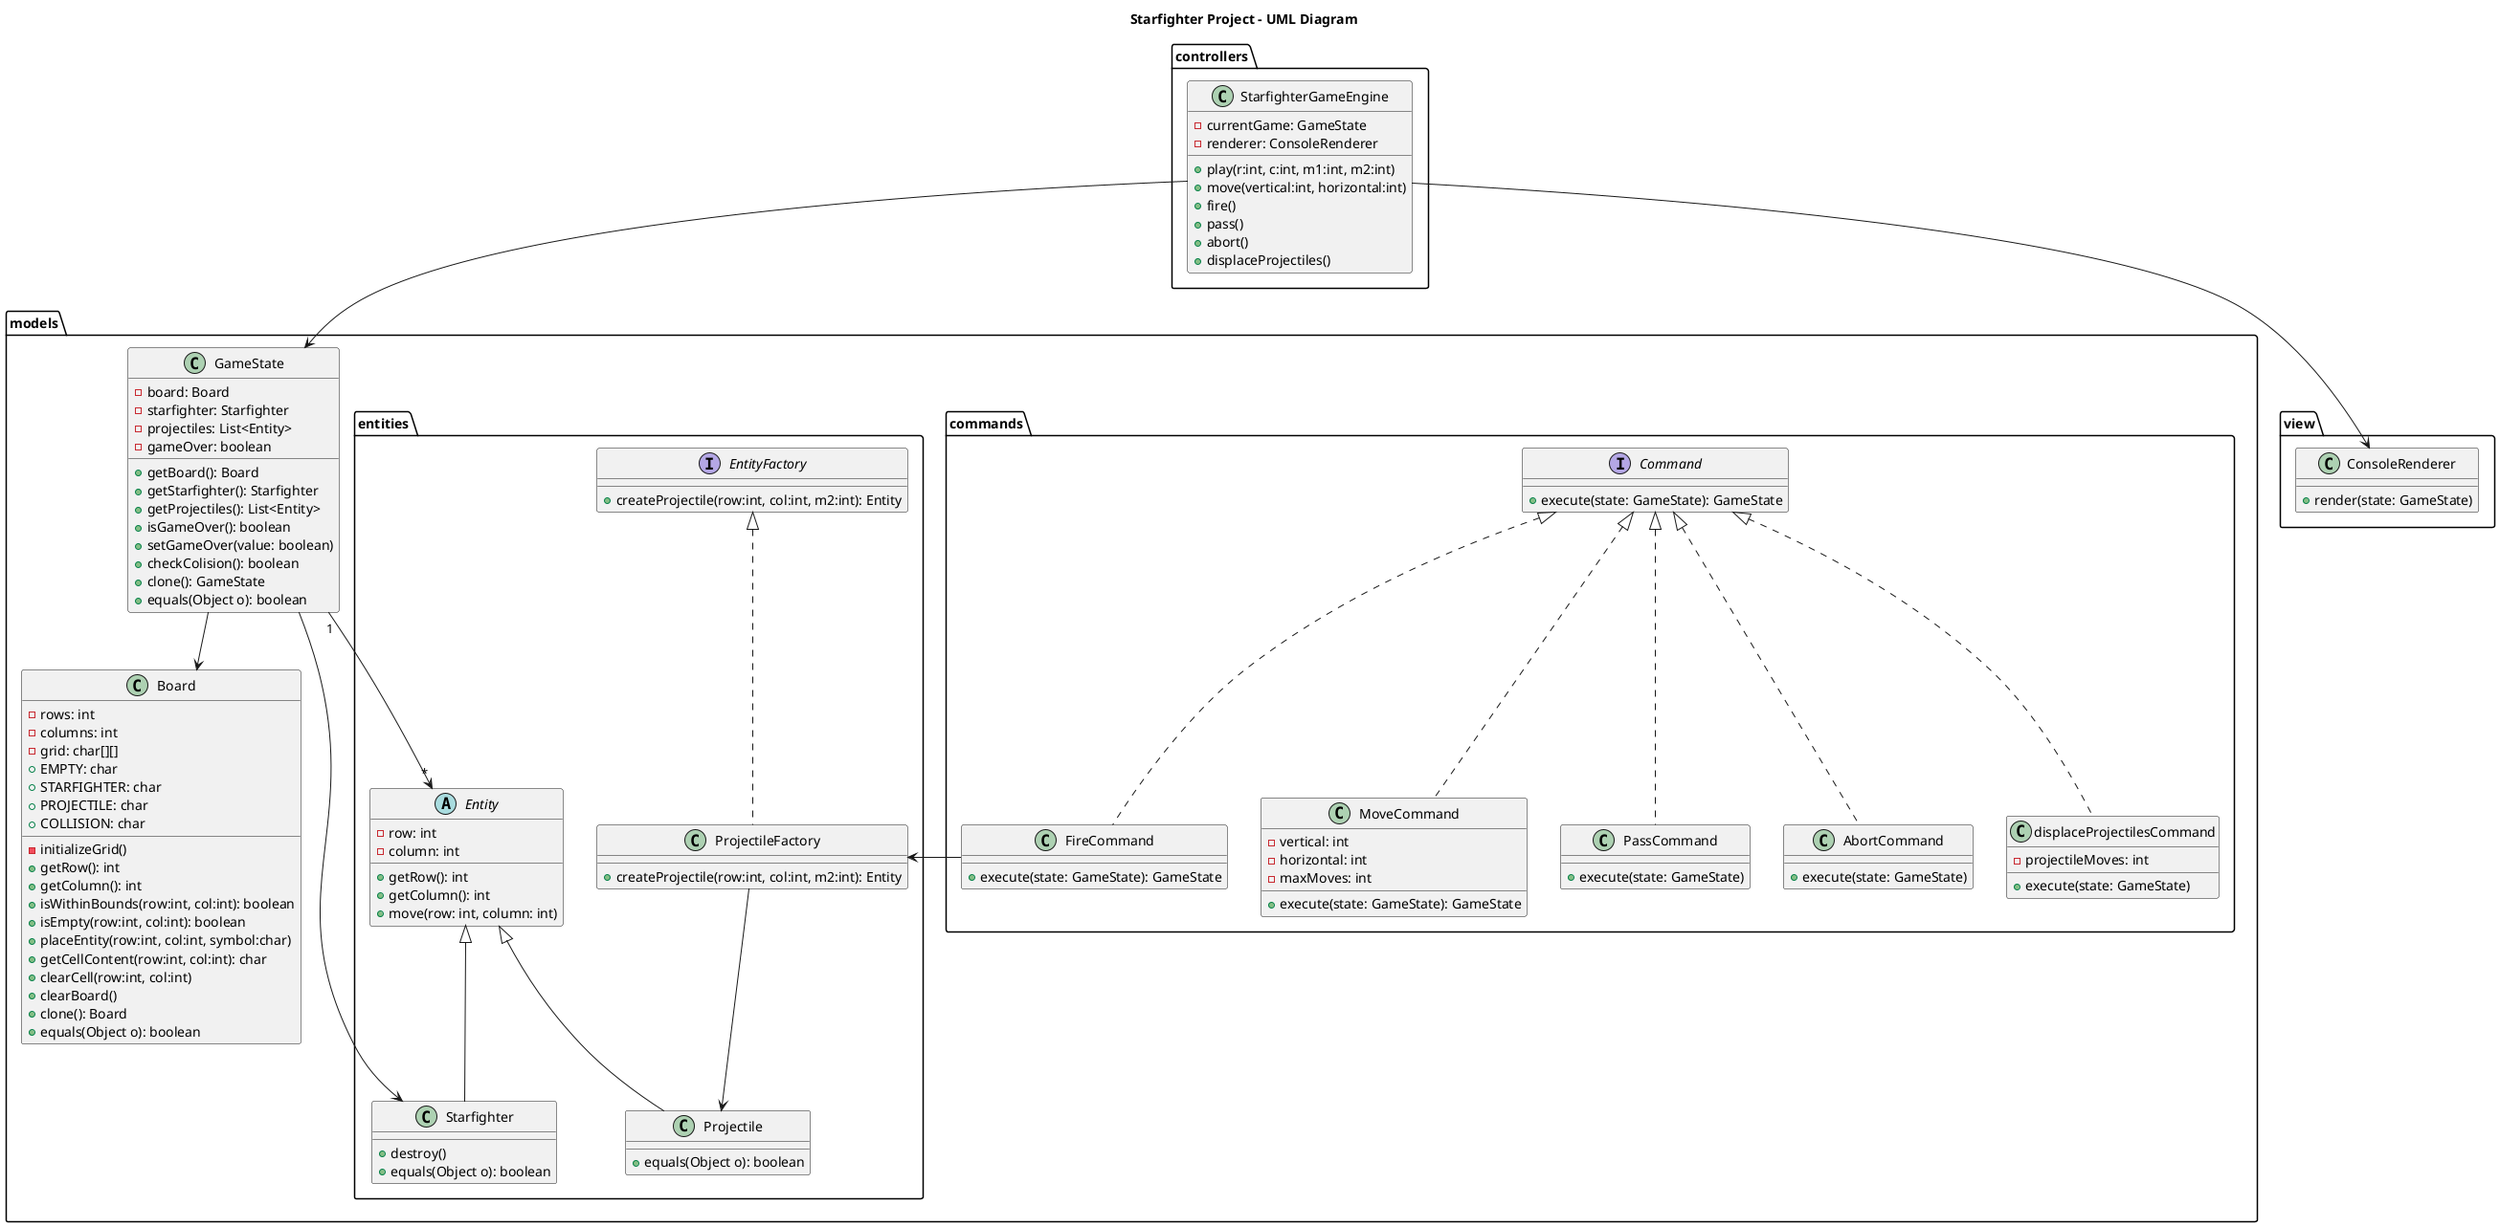 @startuml
title Starfighter Project - UML Diagram

' Packages
package "controllers" {
    class StarfighterGameEngine {
        - currentGame: GameState
        - renderer: ConsoleRenderer
        + play(r:int, c:int, m1:int, m2:int)
        + move(vertical:int, horizontal:int)
        + fire()
        + pass()
        + abort()
        + displaceProjectiles()
    }
}

package "models" {
    class GameState {
        - board: Board
        - starfighter: Starfighter
        - projectiles: List<Entity>
        - gameOver: boolean
        + getBoard(): Board
        + getStarfighter(): Starfighter
        + getProjectiles(): List<Entity>
        + isGameOver(): boolean
        + setGameOver(value: boolean)
        + checkColision(): boolean
        + clone(): GameState
        + equals(Object o): boolean
    }

    class Board {
        - rows: int
        - columns: int
        - grid: char[][]
        + EMPTY: char
        + STARFIGHTER: char
        + PROJECTILE: char
        + COLLISION: char
        - initializeGrid()
        + getRow(): int
        + getColumn(): int
        + isWithinBounds(row:int, col:int): boolean
        + isEmpty(row:int, col:int): boolean
        + placeEntity(row:int, col:int, symbol:char)
        + getCellContent(row:int, col:int): char
        + clearCell(row:int, col:int)
        + clearBoard()
        + clone(): Board
        + equals(Object o): boolean
     
     }
}

package "models.commands" {
    interface Command {
        + execute(state: GameState): GameState
    }

    class MoveCommand {
        - vertical: int
        - horizontal: int
        - maxMoves: int
        + execute(state: GameState): GameState
    }

    class FireCommand {
        + execute(state: GameState): GameState
    }

    class PassCommand {
        + execute(state: GameState)
    }

    class AbortCommand {
        + execute(state: GameState)
    }

    class displaceProjectilesCommand {
        - projectileMoves: int
        + execute(state: GameState)
    }
}

package "models.entities" {
    class Starfighter extends Entity{
        + destroy()
        + equals(Object o): boolean
    }

    class Projectile extends Entity {
    + equals(Object o): boolean
    }

    abstract class Entity {
        - row: int
        - column: int
        + getRow(): int
        + getColumn(): int
        + move(row: int, column: int)
        
    }

    interface EntityFactory {
        + createProjectile(row:int, col:int, m2:int): Entity
    }
    
    class ProjectileFactory implements EntityFactory {
       + createProjectile(row:int, col:int, m2:int): Entity
    }
}

package "view" {
    class ConsoleRenderer {
        + render(state: GameState)
    }
}

' Relationships
StarfighterGameEngine --> GameState
StarfighterGameEngine --> ConsoleRenderer
GameState --> Board
GameState --> Starfighter
GameState "1" --> "*" Entity

Command <|.. MoveCommand
Command <|.. FireCommand
Command <|.. PassCommand
Command <|.. AbortCommand
Command <|.. displaceProjectilesCommand

FireCommand -> ProjectileFactory
ProjectileFactory --> Projectile

@enduml